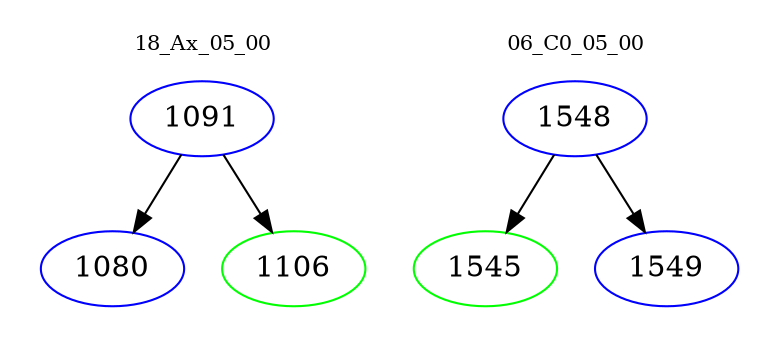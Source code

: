 digraph{
subgraph cluster_0 {
color = white
label = "18_Ax_05_00";
fontsize=10;
T0_1091 [label="1091", color="blue"]
T0_1091 -> T0_1080 [color="black"]
T0_1080 [label="1080", color="blue"]
T0_1091 -> T0_1106 [color="black"]
T0_1106 [label="1106", color="green"]
}
subgraph cluster_1 {
color = white
label = "06_C0_05_00";
fontsize=10;
T1_1548 [label="1548", color="blue"]
T1_1548 -> T1_1545 [color="black"]
T1_1545 [label="1545", color="green"]
T1_1548 -> T1_1549 [color="black"]
T1_1549 [label="1549", color="blue"]
}
}

